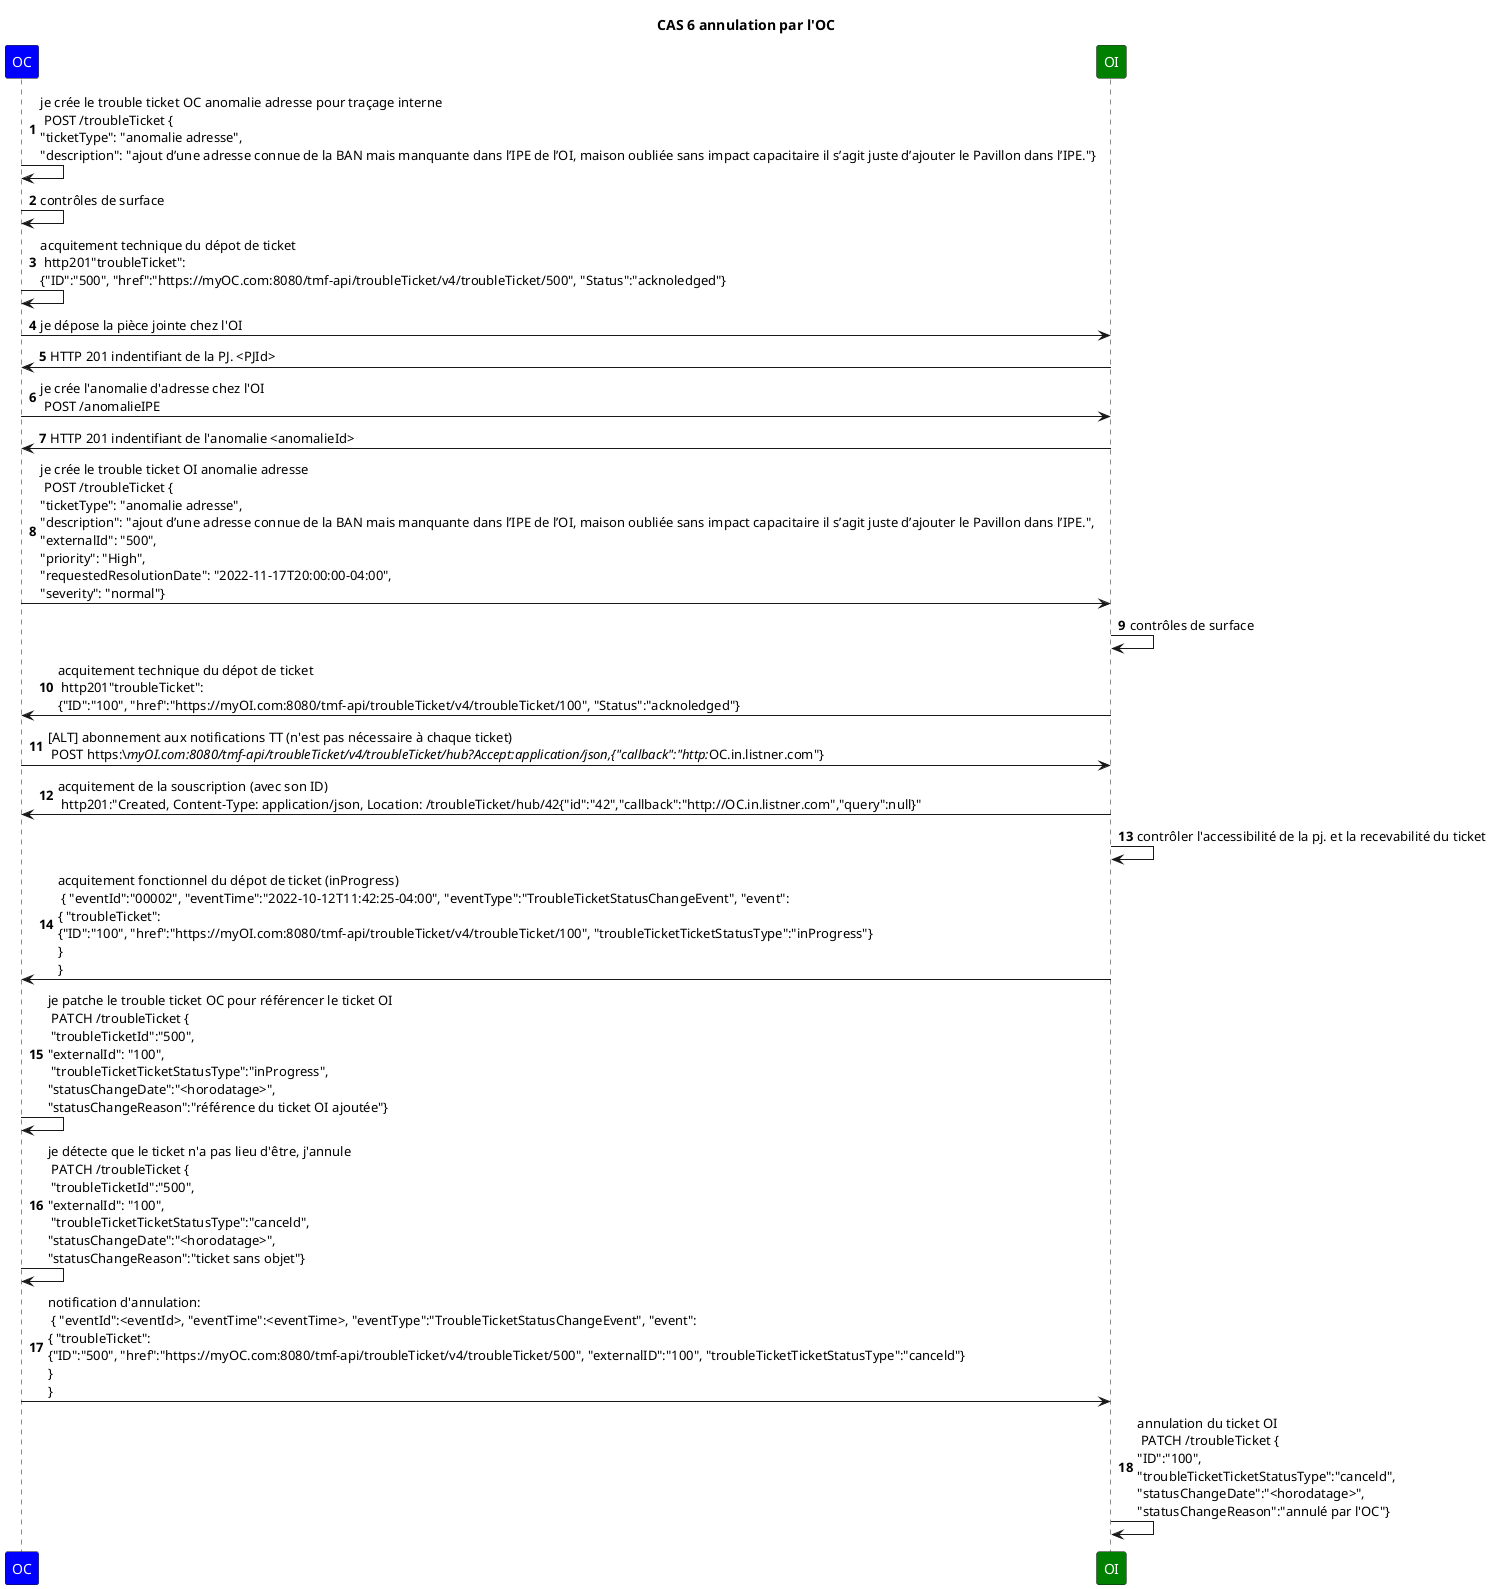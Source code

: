 @startuml

skinparam ParticipantFontColor automatic

title: CAS 6 annulation par l'OC

autonumber

participant OC #Blue
participant OI #Green


OC->OC: je crée le trouble ticket OC anomalie adresse pour traçage interne \n POST /troubleTicket {\n"ticketType": "anomalie adresse",\n"description": "ajout d’une adresse connue de la BAN mais manquante dans l’IPE de l’OI, maison oubliée sans impact capacitaire il s’agit juste d’ajouter le Pavillon dans l’IPE."}
OC->OC: contrôles de surface
OC->OC: acquitement technique du dépot de ticket \n http201"troubleTicket": \n{"ID":"500", "href":"https://myOC.com:8080/tmf-api/troubleTicket/v4/troubleTicket/500", "Status":"acknoledged"}

OC->OI: je dépose la pièce jointe chez l'OI
OI->OC: HTTP 201 indentifiant de la PJ. <PJId>
OC->OI: je crée l'anomalie d'adresse chez l'OI \n POST /anomalieIPE
OI->OC: HTTP 201 indentifiant de l'anomalie <anomalieId>


OC->OI: je crée le trouble ticket OI anomalie adresse \n POST /troubleTicket {\n"ticketType": "anomalie adresse",\n"description": "ajout d’une adresse connue de la BAN mais manquante dans l’IPE de l’OI, maison oubliée sans impact capacitaire il s’agit juste d’ajouter le Pavillon dans l’IPE.",\n"externalId": "500",\n"priority": "High",\n"requestedResolutionDate": "2022-11-17T20:00:00-04:00",\n"severity": "normal"}

OI->OI: contrôles de surface

OI->OC: acquitement technique du dépot de ticket \n http201"troubleTicket": \n{"ID":"100", "href":"https://myOI.com:8080/tmf-api/troubleTicket/v4/troubleTicket/100", "Status":"acknoledged"}


OC->OI: [ALT] abonnement aux notifications TT (n'est pas nécessaire à chaque ticket) \n POST https:\//myOI.com:8080/tmf-api/troubleTicket/v4/troubleTicket/hub?Accept:application/json,{"callback":"http://OC.in.listner.com"}

OI->OC: acquitement de la souscription (avec son ID) \n http201:"Created, Content-Type: application/json, Location: /troubleTicket/hub/42{"id":"42","callback":"http://OC.in.listner.com","query":null}"


OI->OI: contrôler l'accessibilité de la pj. et la recevabilité du ticket

OI->OC: acquitement fonctionnel du dépot de ticket (inProgress) \n { "eventId":"00002", "eventTime":"2022-10-12T11:42:25-04:00", "eventType":"TroubleTicketStatusChangeEvent", "event": \n{ "troubleTicket": \n{"ID":"100", "href":"https://myOI.com:8080/tmf-api/troubleTicket/v4/troubleTicket/100", "troubleTicketTicketStatusType":"inProgress"}\n} \n}

OC->OC: je patche le trouble ticket OC pour référencer le ticket OI \n PATCH /troubleTicket {\n "troubleTicketId":"500",\n"externalId": "100",\n "troubleTicketTicketStatusType":"inProgress",\n"statusChangeDate":"<horodatage>",\n"statusChangeReason":"référence du ticket OI ajoutée"}

OC->OC: je détecte que le ticket n'a pas lieu d'être, j'annule \n PATCH /troubleTicket {\n "troubleTicketId":"500",\n"externalId": "100",\n "troubleTicketTicketStatusType":"canceld",\n"statusChangeDate":"<horodatage>",\n"statusChangeReason":"ticket sans objet"}

OC->OI: notification d'annulation: \n { "eventId":<eventId>, "eventTime":<eventTime>, "eventType":"TroubleTicketStatusChangeEvent", "event": \n{ "troubleTicket": \n{"ID":"500", "href":"https://myOC.com:8080/tmf-api/troubleTicket/v4/troubleTicket/500", "externalID":"100", "troubleTicketTicketStatusType":"canceld"}\n} \n}


OI->OI: annulation du ticket OI \n PATCH /troubleTicket {\n"ID":"100",\n"troubleTicketTicketStatusType":"canceld",\n"statusChangeDate":"<horodatage>",\n"statusChangeReason":"annulé par l'OC"}



@enduml





